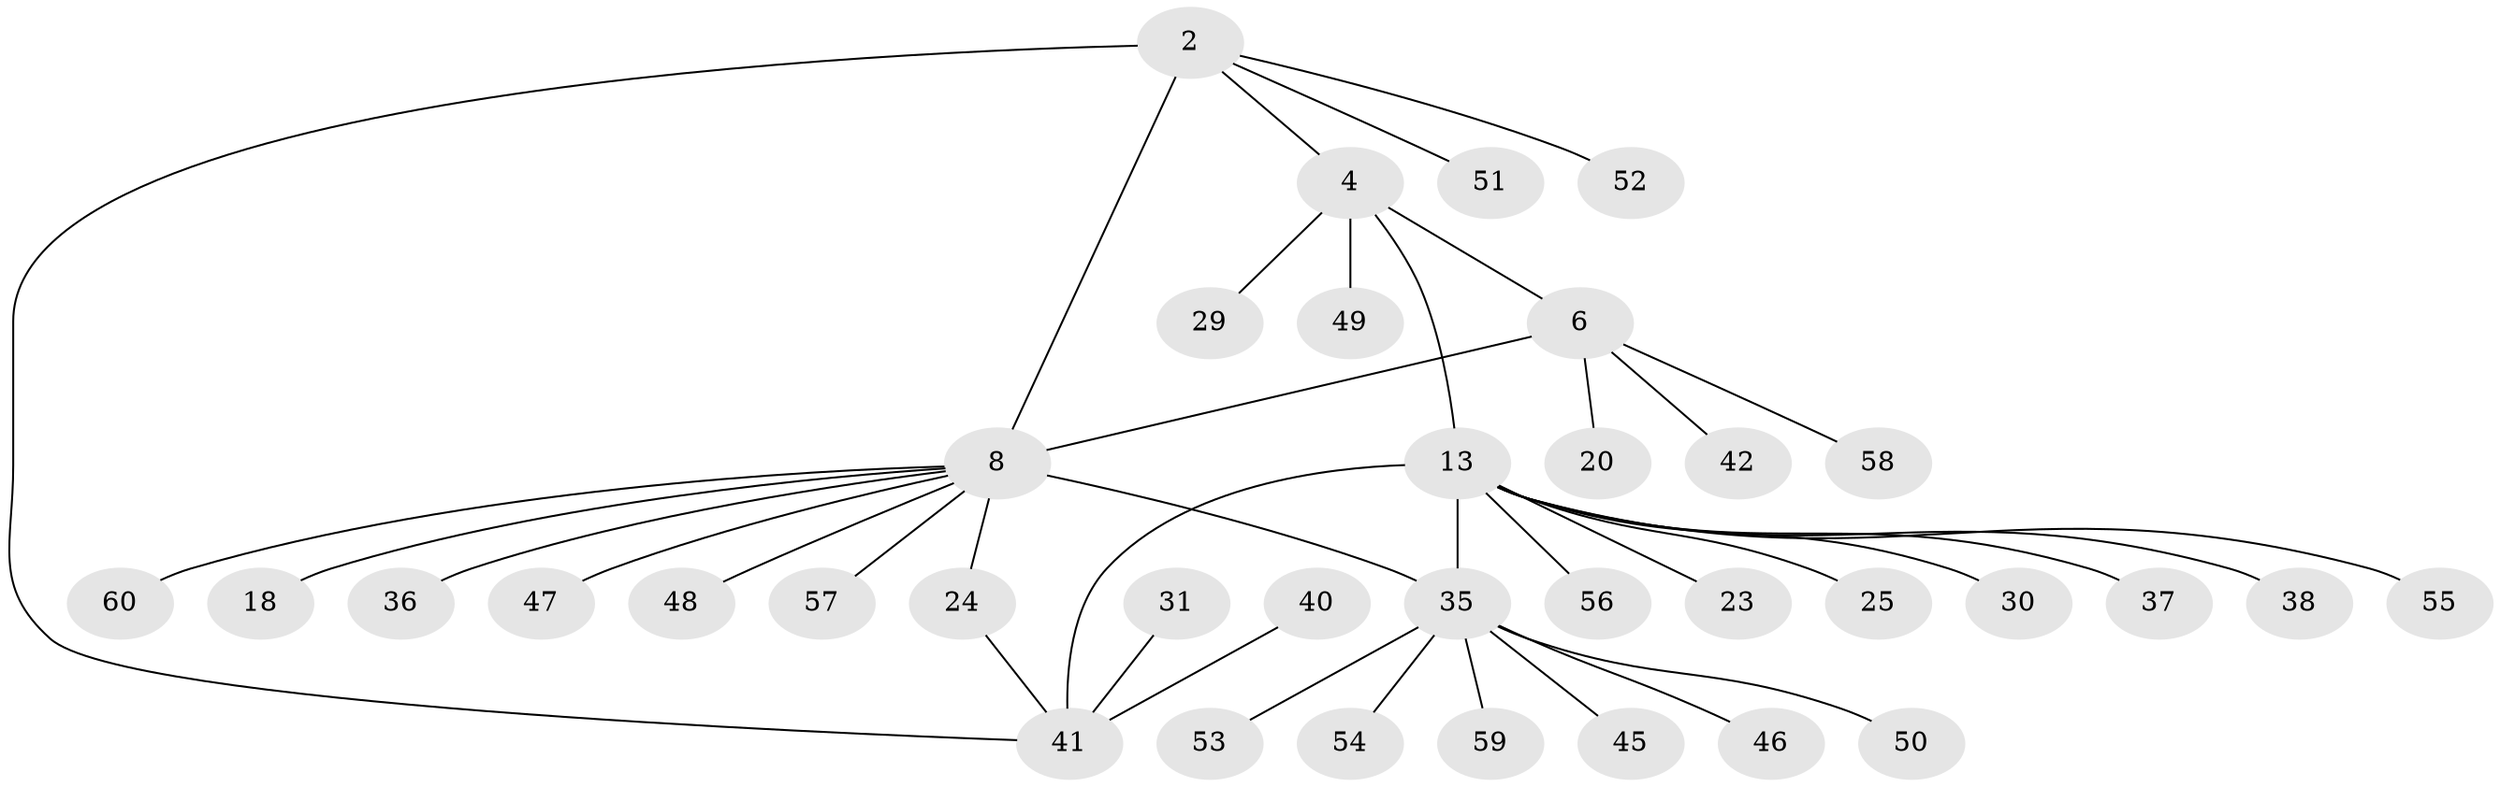 // original degree distribution, {3: 0.13333333333333333, 5: 0.06666666666666667, 8: 0.05, 7: 0.03333333333333333, 2: 0.13333333333333333, 9: 0.016666666666666666, 6: 0.016666666666666666, 1: 0.55}
// Generated by graph-tools (version 1.1) at 2025/57/03/04/25 21:57:56]
// undirected, 36 vertices, 39 edges
graph export_dot {
graph [start="1"]
  node [color=gray90,style=filled];
  2 [super="+1"];
  4;
  6 [super="+5"];
  8 [super="+7+3"];
  13 [super="+12"];
  18;
  20;
  23;
  24;
  25;
  29;
  30 [super="+16"];
  31;
  35 [super="+9+15"];
  36;
  37;
  38 [super="+33"];
  40;
  41 [super="+34+11"];
  42;
  45 [super="+43"];
  46;
  47;
  48;
  49;
  50;
  51 [super="+17"];
  52;
  53;
  54;
  55;
  56;
  57 [super="+27+28"];
  58;
  59 [super="+44"];
  60 [super="+39"];
  2 -- 52;
  2 -- 4;
  2 -- 8 [weight=2];
  2 -- 51;
  2 -- 41;
  4 -- 6 [weight=2];
  4 -- 13 [weight=2];
  4 -- 29;
  4 -- 49;
  6 -- 8;
  6 -- 20;
  6 -- 42;
  6 -- 58;
  8 -- 24;
  8 -- 36;
  8 -- 48;
  8 -- 18;
  8 -- 47;
  8 -- 57;
  8 -- 60;
  8 -- 35 [weight=4];
  13 -- 23;
  13 -- 37;
  13 -- 55;
  13 -- 56;
  13 -- 41 [weight=3];
  13 -- 38;
  13 -- 30;
  13 -- 25;
  13 -- 35 [weight=3];
  24 -- 41;
  31 -- 41;
  35 -- 50;
  35 -- 54;
  35 -- 59;
  35 -- 45;
  35 -- 53;
  35 -- 46;
  40 -- 41;
}
